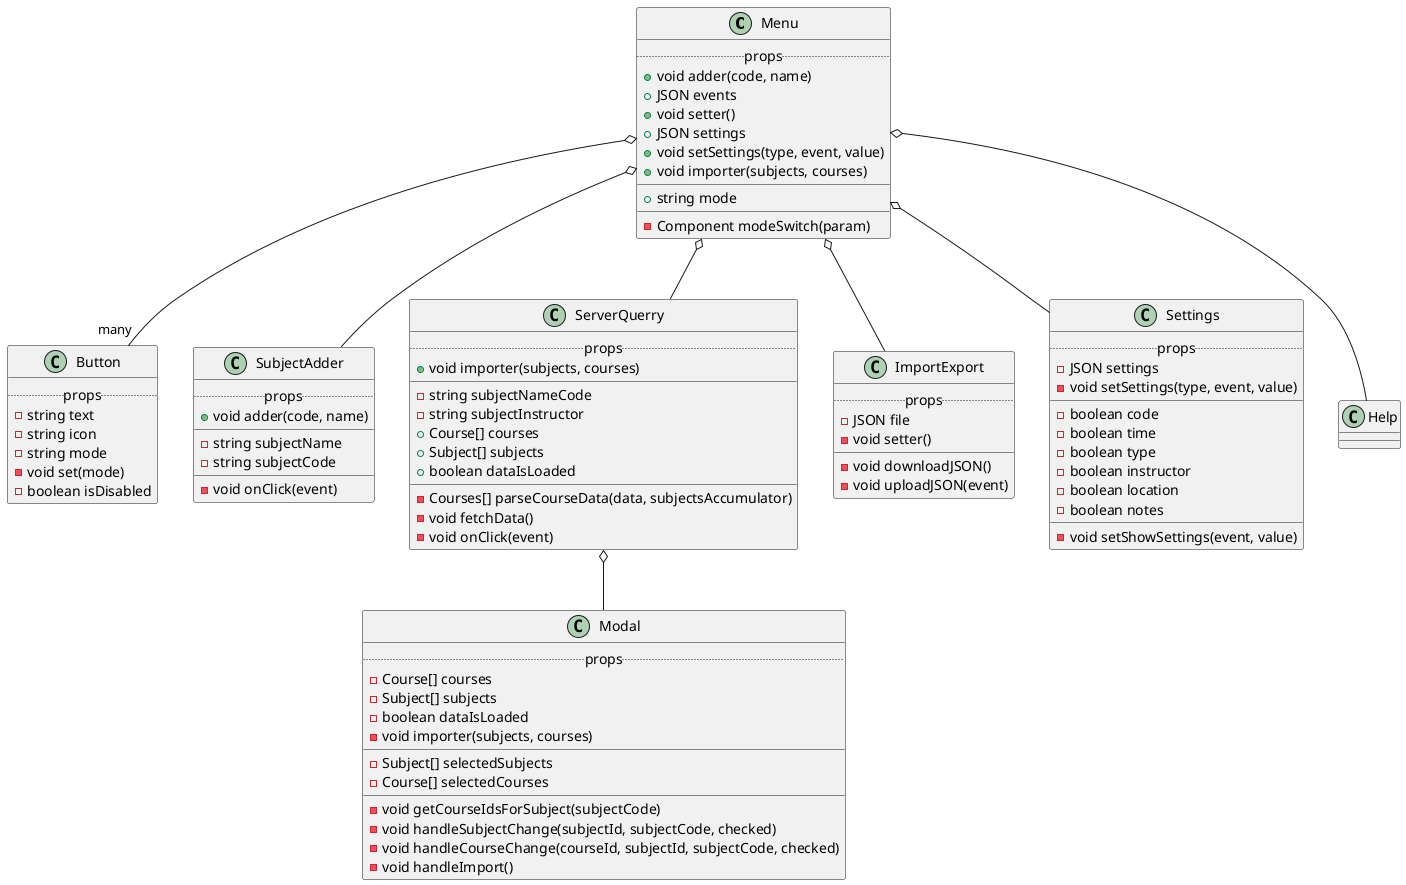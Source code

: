 @startuml Menu

class Menu {
    .. props ..
    + void adder(code, name)
    + JSON events
    + void setter()
    + JSON settings
    + void setSettings(type, event, value)
    + void importer(subjects, courses)
    __
    + string mode
    __
    - Component modeSwitch(param)
}

class Button {
    .. props ..
    - string text
    - string icon
    - string mode
    - void set(mode)
    - boolean isDisabled
}

class SubjectAdder {
    .. props ..
    + void adder(code, name)
    __
    - string subjectName
    - string subjectCode
    __
    - void onClick(event)
}

class ServerQuerry {
    .. props ..
    + void importer(subjects, courses)
    __
    - string subjectNameCode
    - string subjectInstructor
    + Course[] courses
    + Subject[] subjects
    + boolean dataIsLoaded
    __
    - Courses[] parseCourseData(data, subjectsAccumulator)
    - void fetchData()
    - void onClick(event)
}

class ImportExport {
    .. props ..
    - JSON file
    - void setter()
    __
    - void downloadJSON()
    - void uploadJSON(event)
}

class Settings {
    .. props ..
    - JSON settings
    - void setSettings(type, event, value)
    __
    - boolean code
    - boolean time
    - boolean type
    - boolean instructor
    - boolean location
    - boolean notes
    __
    - void setShowSettings(event, value)
}

class Help {}

class Modal {
    .. props ..
    - Course[] courses
    - Subject[] subjects
    - boolean dataIsLoaded
    - void importer(subjects, courses)
    __
    - Subject[] selectedSubjects
    - Course[] selectedCourses
    __
    - void getCourseIdsForSubject(subjectCode)
    - void handleSubjectChange(subjectId, subjectCode, checked)
    - void handleCourseChange(courseId, subjectId, subjectCode, checked)
    - void handleImport()
}

Menu o-- "many" Button
Menu o-- SubjectAdder
Menu o-- ServerQuerry
Menu o-- ImportExport
Menu o-- Settings
Menu o-- Help
ServerQuerry o-- Modal

@enduml